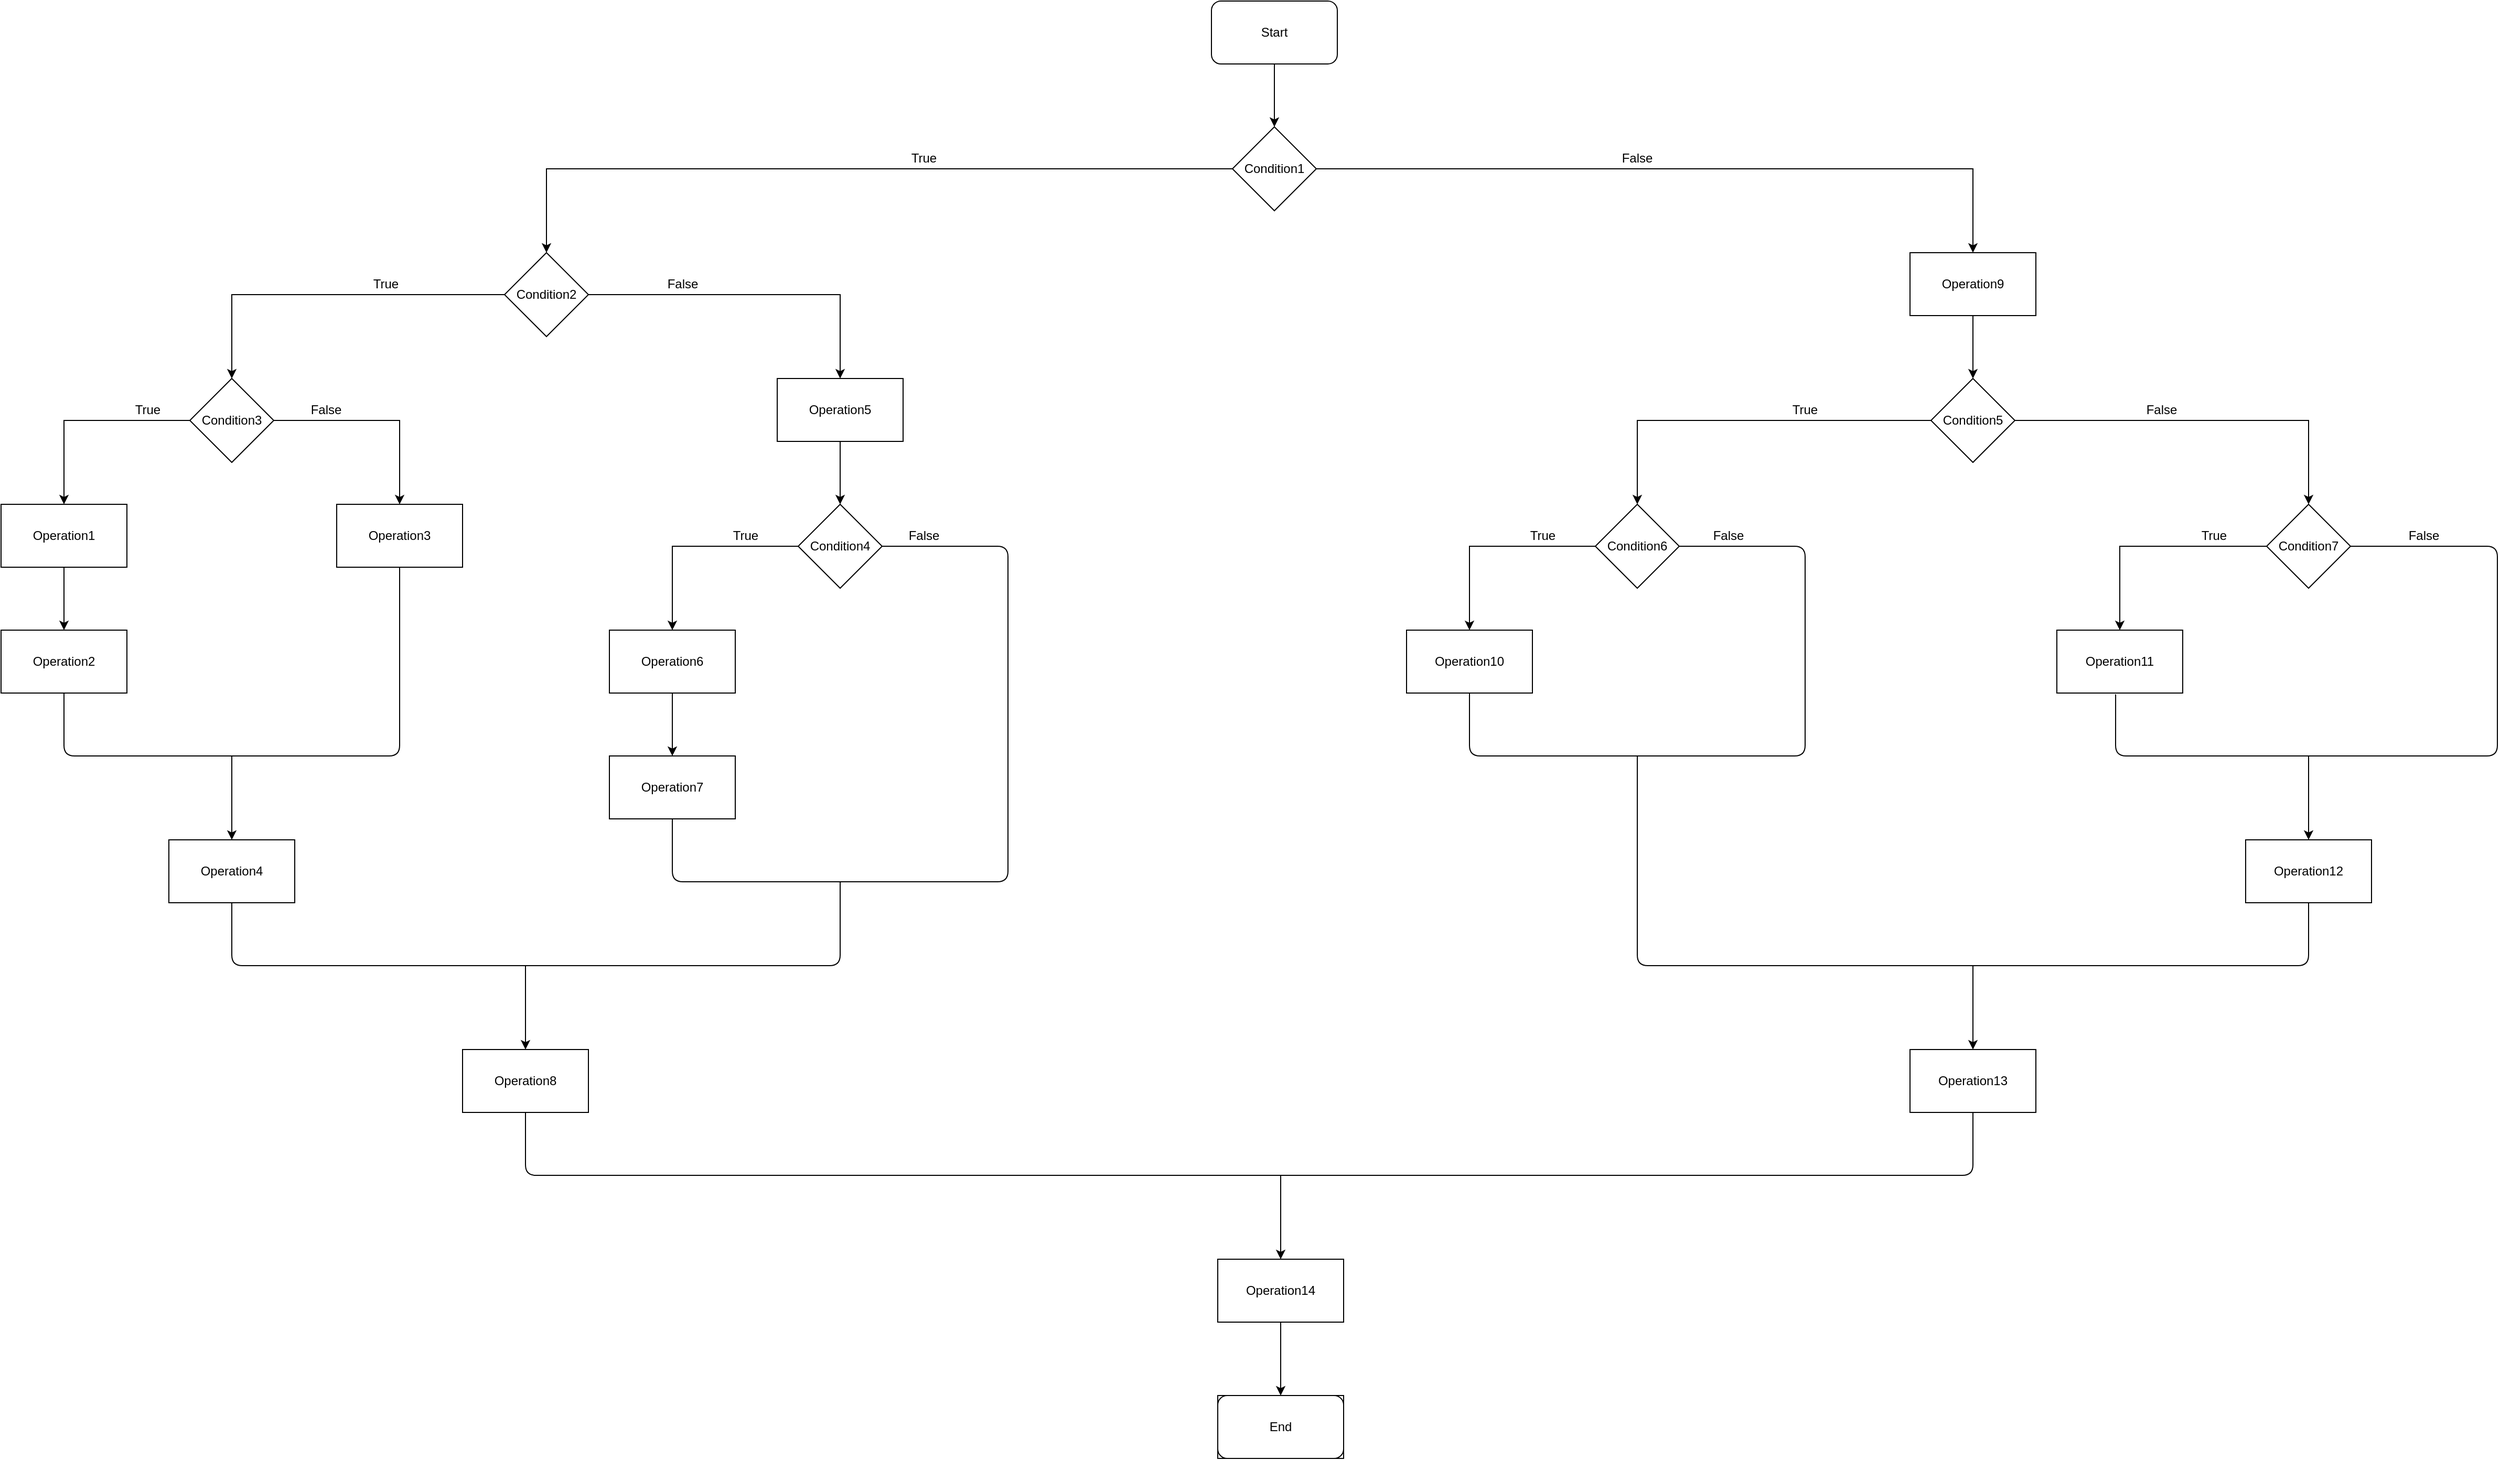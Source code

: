 <mxfile>
    <diagram id="RMz3YbVS_G98SfFcX_AH" name="Page-1">
        <mxGraphModel dx="2731" dy="949" grid="1" gridSize="10" guides="1" tooltips="1" connect="1" arrows="1" fold="1" page="1" pageScale="1" pageWidth="827" pageHeight="1169" math="0" shadow="0">
            <root>
                <mxCell id="0"/>
                <mxCell id="1" parent="0"/>
                <mxCell id="4" style="edgeStyle=orthogonalEdgeStyle;rounded=0;orthogonalLoop=1;jettySize=auto;html=1;" edge="1" parent="1" source="2" target="3">
                    <mxGeometry relative="1" as="geometry"/>
                </mxCell>
                <mxCell id="2" value="Start" style="rounded=1;whiteSpace=wrap;html=1;" vertex="1" parent="1">
                    <mxGeometry x="354" y="40" width="120" height="60" as="geometry"/>
                </mxCell>
                <mxCell id="6" style="edgeStyle=orthogonalEdgeStyle;rounded=0;orthogonalLoop=1;jettySize=auto;html=1;" edge="1" parent="1" source="3" target="5">
                    <mxGeometry relative="1" as="geometry"/>
                </mxCell>
                <mxCell id="8" style="edgeStyle=orthogonalEdgeStyle;rounded=0;orthogonalLoop=1;jettySize=auto;html=1;" edge="1" parent="1" source="3" target="7">
                    <mxGeometry relative="1" as="geometry"/>
                </mxCell>
                <mxCell id="3" value="Condition1" style="rhombus;whiteSpace=wrap;html=1;" vertex="1" parent="1">
                    <mxGeometry x="374" y="160" width="80" height="80" as="geometry"/>
                </mxCell>
                <mxCell id="27" style="edgeStyle=orthogonalEdgeStyle;rounded=0;orthogonalLoop=1;jettySize=auto;html=1;" edge="1" parent="1" source="5" target="26">
                    <mxGeometry relative="1" as="geometry"/>
                </mxCell>
                <mxCell id="64" style="edgeStyle=orthogonalEdgeStyle;rounded=0;orthogonalLoop=1;jettySize=auto;html=1;" edge="1" parent="1" source="5" target="15">
                    <mxGeometry relative="1" as="geometry"/>
                </mxCell>
                <mxCell id="5" value="Condition2" style="rhombus;whiteSpace=wrap;html=1;" vertex="1" parent="1">
                    <mxGeometry x="-320" y="280" width="80" height="80" as="geometry"/>
                </mxCell>
                <mxCell id="10" style="edgeStyle=orthogonalEdgeStyle;rounded=0;orthogonalLoop=1;jettySize=auto;html=1;" edge="1" parent="1" source="7" target="9">
                    <mxGeometry relative="1" as="geometry"/>
                </mxCell>
                <mxCell id="7" value="Operation9" style="rounded=0;whiteSpace=wrap;html=1;" vertex="1" parent="1">
                    <mxGeometry x="1020" y="280" width="120" height="60" as="geometry"/>
                </mxCell>
                <mxCell id="12" style="edgeStyle=orthogonalEdgeStyle;rounded=0;orthogonalLoop=1;jettySize=auto;html=1;entryX=0.5;entryY=0;entryDx=0;entryDy=0;" edge="1" parent="1" source="9" target="11">
                    <mxGeometry relative="1" as="geometry"/>
                </mxCell>
                <mxCell id="9" value="Condition5" style="rhombus;whiteSpace=wrap;html=1;" vertex="1" parent="1">
                    <mxGeometry x="1040" y="400" width="80" height="80" as="geometry"/>
                </mxCell>
                <mxCell id="14" style="edgeStyle=orthogonalEdgeStyle;rounded=0;orthogonalLoop=1;jettySize=auto;html=1;" edge="1" parent="1" source="11" target="13">
                    <mxGeometry relative="1" as="geometry"/>
                </mxCell>
                <mxCell id="40" style="edgeStyle=orthogonalEdgeStyle;rounded=0;orthogonalLoop=1;jettySize=auto;html=1;entryX=0.5;entryY=0;entryDx=0;entryDy=0;exitX=1;exitY=0.5;exitDx=0;exitDy=0;" edge="1" parent="1" source="9" target="39">
                    <mxGeometry relative="1" as="geometry"/>
                </mxCell>
                <mxCell id="11" value="Condition6" style="rhombus;whiteSpace=wrap;html=1;" vertex="1" parent="1">
                    <mxGeometry x="720" y="520" width="80" height="80" as="geometry"/>
                </mxCell>
                <mxCell id="13" value="Operation10" style="rounded=0;whiteSpace=wrap;html=1;" vertex="1" parent="1">
                    <mxGeometry x="540" y="640" width="120" height="60" as="geometry"/>
                </mxCell>
                <mxCell id="19" style="edgeStyle=orthogonalEdgeStyle;rounded=0;orthogonalLoop=1;jettySize=auto;html=1;" edge="1" parent="1" source="15" target="17">
                    <mxGeometry relative="1" as="geometry"/>
                </mxCell>
                <mxCell id="22" style="edgeStyle=orthogonalEdgeStyle;rounded=0;orthogonalLoop=1;jettySize=auto;html=1;" edge="1" parent="1" source="15" target="21">
                    <mxGeometry relative="1" as="geometry"/>
                </mxCell>
                <mxCell id="15" value="Condition3" style="rhombus;whiteSpace=wrap;html=1;" vertex="1" parent="1">
                    <mxGeometry x="-620" y="400" width="80" height="80" as="geometry"/>
                </mxCell>
                <mxCell id="20" style="edgeStyle=orthogonalEdgeStyle;rounded=0;orthogonalLoop=1;jettySize=auto;html=1;" edge="1" parent="1" source="17" target="18">
                    <mxGeometry relative="1" as="geometry"/>
                </mxCell>
                <mxCell id="17" value="Operation1" style="rounded=0;whiteSpace=wrap;html=1;" vertex="1" parent="1">
                    <mxGeometry x="-800" y="520" width="120" height="60" as="geometry"/>
                </mxCell>
                <mxCell id="18" value="Operation2" style="rounded=0;whiteSpace=wrap;html=1;" vertex="1" parent="1">
                    <mxGeometry x="-800" y="640" width="120" height="60" as="geometry"/>
                </mxCell>
                <mxCell id="21" value="Operation3" style="rounded=0;whiteSpace=wrap;html=1;" vertex="1" parent="1">
                    <mxGeometry x="-480" y="520" width="120" height="60" as="geometry"/>
                </mxCell>
                <mxCell id="23" value="" style="endArrow=none;html=1;entryX=0.5;entryY=1;entryDx=0;entryDy=0;exitX=0.5;exitY=1;exitDx=0;exitDy=0;" edge="1" parent="1" source="18" target="21">
                    <mxGeometry width="50" height="50" relative="1" as="geometry">
                        <mxPoint x="-220" y="600" as="sourcePoint"/>
                        <mxPoint x="-170" y="550" as="targetPoint"/>
                        <Array as="points">
                            <mxPoint x="-740" y="760"/>
                            <mxPoint x="-420" y="760"/>
                        </Array>
                    </mxGeometry>
                </mxCell>
                <mxCell id="24" value="Operation4" style="rounded=0;whiteSpace=wrap;html=1;" vertex="1" parent="1">
                    <mxGeometry x="-640" y="840" width="120" height="60" as="geometry"/>
                </mxCell>
                <mxCell id="25" value="" style="endArrow=classic;html=1;entryX=0.5;entryY=0;entryDx=0;entryDy=0;" edge="1" parent="1" target="24">
                    <mxGeometry width="50" height="50" relative="1" as="geometry">
                        <mxPoint x="-580" y="760" as="sourcePoint"/>
                        <mxPoint x="-170" y="790" as="targetPoint"/>
                    </mxGeometry>
                </mxCell>
                <mxCell id="29" style="edgeStyle=orthogonalEdgeStyle;rounded=0;orthogonalLoop=1;jettySize=auto;html=1;" edge="1" parent="1" source="26" target="28">
                    <mxGeometry relative="1" as="geometry"/>
                </mxCell>
                <mxCell id="26" value="Operation5" style="rounded=0;whiteSpace=wrap;html=1;" vertex="1" parent="1">
                    <mxGeometry x="-60" y="400" width="120" height="60" as="geometry"/>
                </mxCell>
                <mxCell id="31" style="edgeStyle=orthogonalEdgeStyle;rounded=0;orthogonalLoop=1;jettySize=auto;html=1;" edge="1" parent="1" source="28" target="30">
                    <mxGeometry relative="1" as="geometry"/>
                </mxCell>
                <mxCell id="28" value="Condition4" style="rhombus;whiteSpace=wrap;html=1;" vertex="1" parent="1">
                    <mxGeometry x="-40" y="520" width="80" height="80" as="geometry"/>
                </mxCell>
                <mxCell id="33" style="edgeStyle=orthogonalEdgeStyle;rounded=0;orthogonalLoop=1;jettySize=auto;html=1;" edge="1" parent="1" source="30" target="32">
                    <mxGeometry relative="1" as="geometry"/>
                </mxCell>
                <mxCell id="30" value="Operation6" style="rounded=0;whiteSpace=wrap;html=1;" vertex="1" parent="1">
                    <mxGeometry x="-220" y="640" width="120" height="60" as="geometry"/>
                </mxCell>
                <mxCell id="32" value="Operation7" style="rounded=0;whiteSpace=wrap;html=1;" vertex="1" parent="1">
                    <mxGeometry x="-220" y="760" width="120" height="60" as="geometry"/>
                </mxCell>
                <mxCell id="34" value="" style="endArrow=none;html=1;entryX=1;entryY=0.5;entryDx=0;entryDy=0;exitX=0.5;exitY=1;exitDx=0;exitDy=0;" edge="1" parent="1" source="32" target="28">
                    <mxGeometry width="50" height="50" relative="1" as="geometry">
                        <mxPoint x="-120" y="860" as="sourcePoint"/>
                        <mxPoint x="-70" y="810" as="targetPoint"/>
                        <Array as="points">
                            <mxPoint x="-160" y="880"/>
                            <mxPoint x="160" y="880"/>
                            <mxPoint x="160" y="560"/>
                        </Array>
                    </mxGeometry>
                </mxCell>
                <mxCell id="35" value="Operation8" style="rounded=0;whiteSpace=wrap;html=1;" vertex="1" parent="1">
                    <mxGeometry x="-360" y="1040" width="120" height="60" as="geometry"/>
                </mxCell>
                <mxCell id="37" value="" style="endArrow=none;html=1;exitX=0.5;exitY=1;exitDx=0;exitDy=0;" edge="1" parent="1" source="24">
                    <mxGeometry width="50" height="50" relative="1" as="geometry">
                        <mxPoint x="-120" y="800" as="sourcePoint"/>
                        <mxPoint y="880" as="targetPoint"/>
                        <Array as="points">
                            <mxPoint x="-580" y="960"/>
                            <mxPoint y="960"/>
                        </Array>
                    </mxGeometry>
                </mxCell>
                <mxCell id="38" value="" style="endArrow=classic;html=1;" edge="1" parent="1" target="35">
                    <mxGeometry width="50" height="50" relative="1" as="geometry">
                        <mxPoint x="-300" y="960" as="sourcePoint"/>
                        <mxPoint x="-70" y="1080" as="targetPoint"/>
                    </mxGeometry>
                </mxCell>
                <mxCell id="42" style="edgeStyle=orthogonalEdgeStyle;rounded=0;orthogonalLoop=1;jettySize=auto;html=1;" edge="1" parent="1" source="39" target="41">
                    <mxGeometry relative="1" as="geometry"/>
                </mxCell>
                <mxCell id="39" value="Condition7" style="rhombus;whiteSpace=wrap;html=1;" vertex="1" parent="1">
                    <mxGeometry x="1360" y="520" width="80" height="80" as="geometry"/>
                </mxCell>
                <mxCell id="41" value="Operation11" style="rounded=0;whiteSpace=wrap;html=1;" vertex="1" parent="1">
                    <mxGeometry x="1160" y="640" width="120" height="60" as="geometry"/>
                </mxCell>
                <mxCell id="43" value="" style="endArrow=none;html=1;entryX=1;entryY=0.5;entryDx=0;entryDy=0;exitX=0.5;exitY=1;exitDx=0;exitDy=0;" edge="1" parent="1" source="13" target="11">
                    <mxGeometry width="50" height="50" relative="1" as="geometry">
                        <mxPoint x="800" y="700" as="sourcePoint"/>
                        <mxPoint x="850" y="650" as="targetPoint"/>
                        <Array as="points">
                            <mxPoint x="600" y="760"/>
                            <mxPoint x="920" y="760"/>
                            <mxPoint x="920" y="560"/>
                        </Array>
                    </mxGeometry>
                </mxCell>
                <mxCell id="44" value="" style="endArrow=none;html=1;entryX=1;entryY=0.5;entryDx=0;entryDy=0;exitX=0.467;exitY=1.021;exitDx=0;exitDy=0;exitPerimeter=0;" edge="1" parent="1" source="41" target="39">
                    <mxGeometry width="50" height="50" relative="1" as="geometry">
                        <mxPoint x="1250" y="700" as="sourcePoint"/>
                        <mxPoint x="1300" y="650" as="targetPoint"/>
                        <Array as="points">
                            <mxPoint x="1216" y="760"/>
                            <mxPoint x="1580" y="760"/>
                            <mxPoint x="1580" y="560"/>
                        </Array>
                    </mxGeometry>
                </mxCell>
                <mxCell id="45" value="Operation12" style="rounded=0;whiteSpace=wrap;html=1;" vertex="1" parent="1">
                    <mxGeometry x="1340" y="840" width="120" height="60" as="geometry"/>
                </mxCell>
                <mxCell id="46" value="" style="endArrow=classic;html=1;" edge="1" parent="1" target="45">
                    <mxGeometry width="50" height="50" relative="1" as="geometry">
                        <mxPoint x="1400" y="760" as="sourcePoint"/>
                        <mxPoint x="1300" y="770" as="targetPoint"/>
                    </mxGeometry>
                </mxCell>
                <mxCell id="47" value="" style="endArrow=none;html=1;exitX=0.5;exitY=1;exitDx=0;exitDy=0;" edge="1" parent="1" source="45">
                    <mxGeometry width="50" height="50" relative="1" as="geometry">
                        <mxPoint x="1000" y="820" as="sourcePoint"/>
                        <mxPoint x="760" y="760" as="targetPoint"/>
                        <Array as="points">
                            <mxPoint x="1400" y="960"/>
                            <mxPoint x="760" y="960"/>
                        </Array>
                    </mxGeometry>
                </mxCell>
                <mxCell id="48" value="Operation13" style="rounded=0;whiteSpace=wrap;html=1;" vertex="1" parent="1">
                    <mxGeometry x="1020" y="1040" width="120" height="60" as="geometry"/>
                </mxCell>
                <mxCell id="49" value="" style="endArrow=classic;html=1;" edge="1" parent="1" target="48">
                    <mxGeometry width="50" height="50" relative="1" as="geometry">
                        <mxPoint x="1080" y="960" as="sourcePoint"/>
                        <mxPoint x="1090" y="880" as="targetPoint"/>
                    </mxGeometry>
                </mxCell>
                <mxCell id="50" value="" style="endArrow=none;html=1;exitX=0.5;exitY=1;exitDx=0;exitDy=0;entryX=0.5;entryY=1;entryDx=0;entryDy=0;" edge="1" parent="1" source="35" target="48">
                    <mxGeometry width="50" height="50" relative="1" as="geometry">
                        <mxPoint x="-80" y="1060" as="sourcePoint"/>
                        <mxPoint x="1060" y="1130" as="targetPoint"/>
                        <Array as="points">
                            <mxPoint x="-300" y="1160"/>
                            <mxPoint x="1080" y="1160"/>
                        </Array>
                    </mxGeometry>
                </mxCell>
                <mxCell id="51" value="" style="endArrow=classic;html=1;" edge="1" parent="1" target="52">
                    <mxGeometry width="50" height="50" relative="1" as="geometry">
                        <mxPoint x="420" y="1160" as="sourcePoint"/>
                        <mxPoint x="524" y="1200" as="targetPoint"/>
                    </mxGeometry>
                </mxCell>
                <mxCell id="54" style="edgeStyle=orthogonalEdgeStyle;rounded=0;orthogonalLoop=1;jettySize=auto;html=1;" edge="1" parent="1" source="52" target="53">
                    <mxGeometry relative="1" as="geometry"/>
                </mxCell>
                <mxCell id="52" value="Operation14" style="rounded=0;whiteSpace=wrap;html=1;" vertex="1" parent="1">
                    <mxGeometry x="360" y="1240" width="120" height="60" as="geometry"/>
                </mxCell>
                <mxCell id="53" value="Operation15" style="rounded=0;whiteSpace=wrap;html=1;" vertex="1" parent="1">
                    <mxGeometry x="360" y="1370" width="120" height="60" as="geometry"/>
                </mxCell>
                <mxCell id="55" value="End" style="rounded=1;whiteSpace=wrap;html=1;" vertex="1" parent="1">
                    <mxGeometry x="360" y="1370" width="120" height="60" as="geometry"/>
                </mxCell>
                <mxCell id="56" value="True" style="text;html=1;strokeColor=none;fillColor=none;align=center;verticalAlign=middle;whiteSpace=wrap;rounded=0;" vertex="1" parent="1">
                    <mxGeometry x="1290" y="540" width="40" height="20" as="geometry"/>
                </mxCell>
                <mxCell id="57" value="True" style="text;html=1;strokeColor=none;fillColor=none;align=center;verticalAlign=middle;whiteSpace=wrap;rounded=0;" vertex="1" parent="1">
                    <mxGeometry x="-453" y="300" width="40" height="20" as="geometry"/>
                </mxCell>
                <mxCell id="58" value="True" style="text;html=1;strokeColor=none;fillColor=none;align=center;verticalAlign=middle;whiteSpace=wrap;rounded=0;" vertex="1" parent="1">
                    <mxGeometry x="-110" y="540" width="40" height="20" as="geometry"/>
                </mxCell>
                <mxCell id="59" value="True" style="text;html=1;strokeColor=none;fillColor=none;align=center;verticalAlign=middle;whiteSpace=wrap;rounded=0;" vertex="1" parent="1">
                    <mxGeometry x="-680" y="420" width="40" height="20" as="geometry"/>
                </mxCell>
                <mxCell id="61" value="True" style="text;html=1;strokeColor=none;fillColor=none;align=center;verticalAlign=middle;whiteSpace=wrap;rounded=0;" vertex="1" parent="1">
                    <mxGeometry x="60" y="180" width="40" height="20" as="geometry"/>
                </mxCell>
                <mxCell id="65" value="True" style="text;html=1;strokeColor=none;fillColor=none;align=center;verticalAlign=middle;whiteSpace=wrap;rounded=0;" vertex="1" parent="1">
                    <mxGeometry x="650" y="540" width="40" height="20" as="geometry"/>
                </mxCell>
                <mxCell id="66" value="True" style="text;html=1;strokeColor=none;fillColor=none;align=center;verticalAlign=middle;whiteSpace=wrap;rounded=0;" vertex="1" parent="1">
                    <mxGeometry x="900" y="420" width="40" height="20" as="geometry"/>
                </mxCell>
                <mxCell id="68" value="False" style="text;html=1;strokeColor=none;fillColor=none;align=center;verticalAlign=middle;whiteSpace=wrap;rounded=0;" vertex="1" parent="1">
                    <mxGeometry x="740" y="180" width="40" height="20" as="geometry"/>
                </mxCell>
                <mxCell id="69" value="False" style="text;html=1;strokeColor=none;fillColor=none;align=center;verticalAlign=middle;whiteSpace=wrap;rounded=0;" vertex="1" parent="1">
                    <mxGeometry x="-170" y="300" width="40" height="20" as="geometry"/>
                </mxCell>
                <mxCell id="70" value="False" style="text;html=1;strokeColor=none;fillColor=none;align=center;verticalAlign=middle;whiteSpace=wrap;rounded=0;" vertex="1" parent="1">
                    <mxGeometry x="1490" y="540" width="40" height="20" as="geometry"/>
                </mxCell>
                <mxCell id="71" value="False" style="text;html=1;strokeColor=none;fillColor=none;align=center;verticalAlign=middle;whiteSpace=wrap;rounded=0;" vertex="1" parent="1">
                    <mxGeometry x="827" y="540" width="40" height="20" as="geometry"/>
                </mxCell>
                <mxCell id="72" value="False" style="text;html=1;strokeColor=none;fillColor=none;align=center;verticalAlign=middle;whiteSpace=wrap;rounded=0;" vertex="1" parent="1">
                    <mxGeometry x="1240" y="420" width="40" height="20" as="geometry"/>
                </mxCell>
                <mxCell id="73" value="False" style="text;html=1;strokeColor=none;fillColor=none;align=center;verticalAlign=middle;whiteSpace=wrap;rounded=0;" vertex="1" parent="1">
                    <mxGeometry x="60" y="540" width="40" height="20" as="geometry"/>
                </mxCell>
                <mxCell id="74" value="False" style="text;html=1;strokeColor=none;fillColor=none;align=center;verticalAlign=middle;whiteSpace=wrap;rounded=0;" vertex="1" parent="1">
                    <mxGeometry x="-510" y="420" width="40" height="20" as="geometry"/>
                </mxCell>
            </root>
        </mxGraphModel>
    </diagram>
</mxfile>